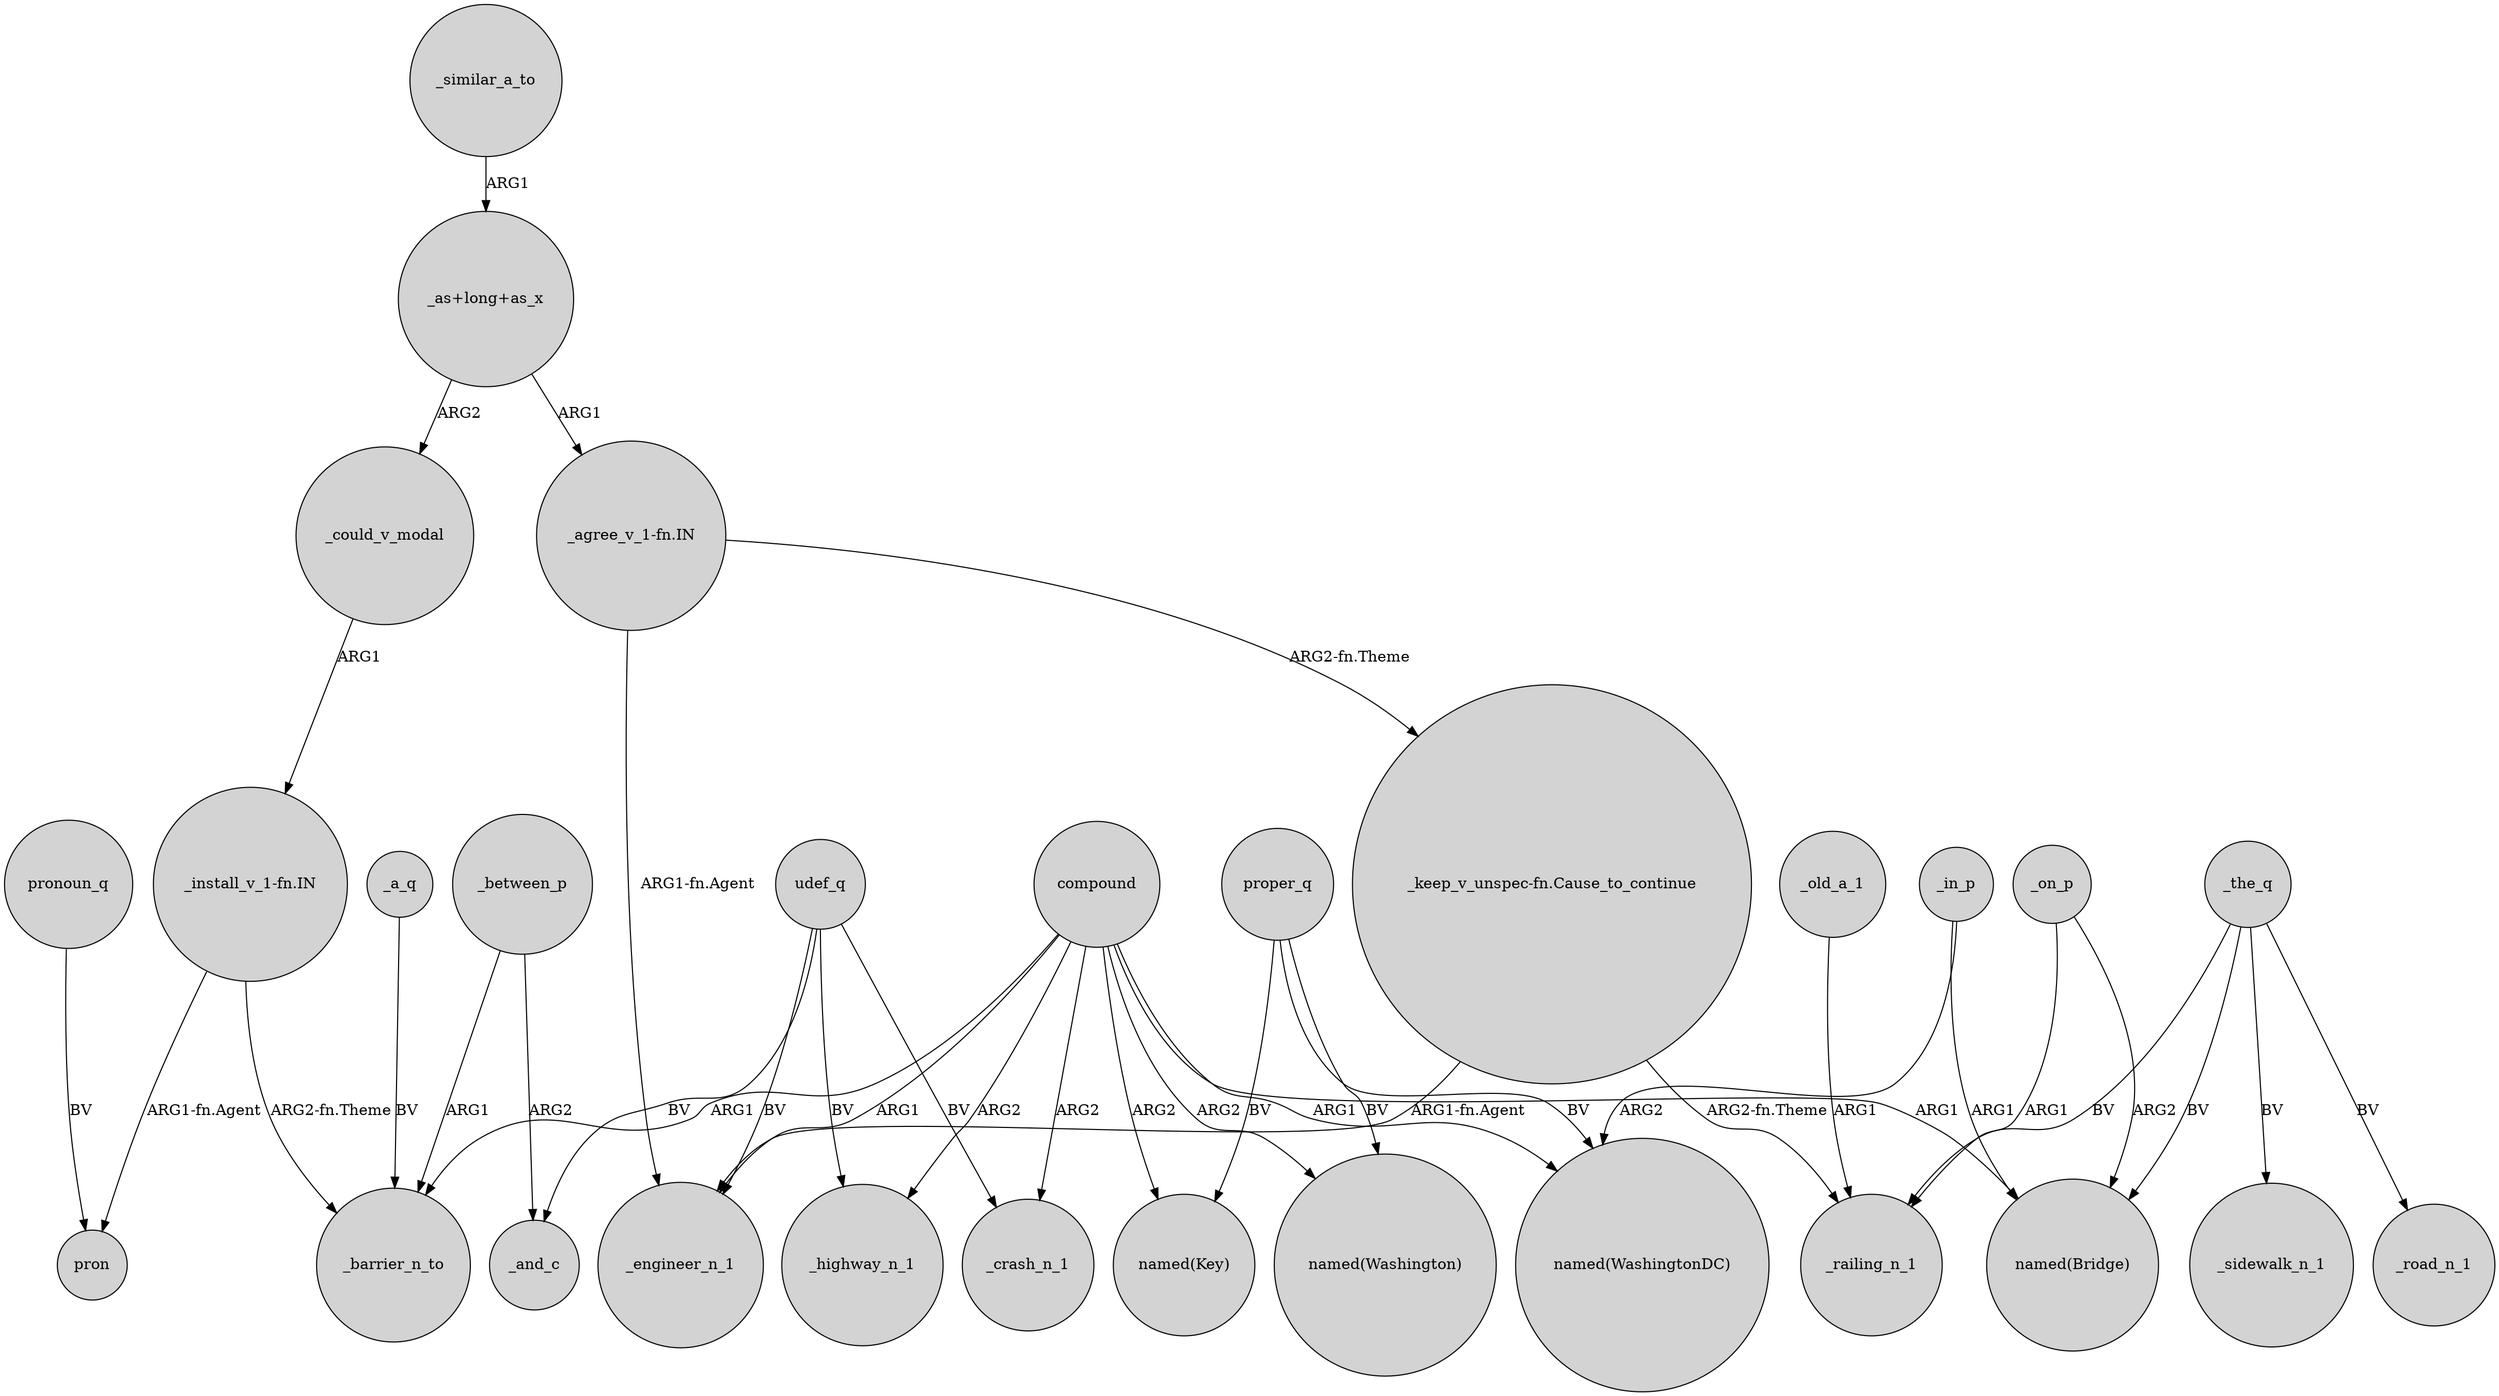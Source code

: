 digraph {
	node [shape=circle style=filled]
	"_install_v_1-fn.IN" -> pron [label="ARG1-fn.Agent"]
	udef_q -> _engineer_n_1 [label=BV]
	udef_q -> _highway_n_1 [label=BV]
	proper_q -> "named(Key)" [label=BV]
	"_as+long+as_x" -> _could_v_modal [label=ARG2]
	_old_a_1 -> _railing_n_1 [label=ARG1]
	_the_q -> _railing_n_1 [label=BV]
	_on_p -> "named(Bridge)" [label=ARG2]
	compound -> _crash_n_1 [label=ARG2]
	_in_p -> "named(WashingtonDC)" [label=ARG2]
	compound -> "named(WashingtonDC)" [label=ARG1]
	proper_q -> "named(WashingtonDC)" [label=BV]
	_a_q -> _barrier_n_to [label=BV]
	compound -> _highway_n_1 [label=ARG2]
	_on_p -> _railing_n_1 [label=ARG1]
	_between_p -> _barrier_n_to [label=ARG1]
	proper_q -> "named(Washington)" [label=BV]
	_in_p -> "named(Bridge)" [label=ARG1]
	pronoun_q -> pron [label=BV]
	"_install_v_1-fn.IN" -> _barrier_n_to [label="ARG2-fn.Theme"]
	"_agree_v_1-fn.IN" -> _engineer_n_1 [label="ARG1-fn.Agent"]
	compound -> "named(Key)" [label=ARG2]
	_between_p -> _and_c [label=ARG2]
	_the_q -> _sidewalk_n_1 [label=BV]
	compound -> "named(Bridge)" [label=ARG1]
	"_keep_v_unspec-fn.Cause_to_continue" -> _engineer_n_1 [label="ARG1-fn.Agent"]
	_similar_a_to -> "_as+long+as_x" [label=ARG1]
	_the_q -> _road_n_1 [label=BV]
	_could_v_modal -> "_install_v_1-fn.IN" [label=ARG1]
	"_as+long+as_x" -> "_agree_v_1-fn.IN" [label=ARG1]
	compound -> "named(Washington)" [label=ARG2]
	compound -> _barrier_n_to [label=ARG1]
	_the_q -> "named(Bridge)" [label=BV]
	compound -> _engineer_n_1 [label=ARG1]
	"_keep_v_unspec-fn.Cause_to_continue" -> _railing_n_1 [label="ARG2-fn.Theme"]
	udef_q -> _crash_n_1 [label=BV]
	"_agree_v_1-fn.IN" -> "_keep_v_unspec-fn.Cause_to_continue" [label="ARG2-fn.Theme"]
	udef_q -> _and_c [label=BV]
}
